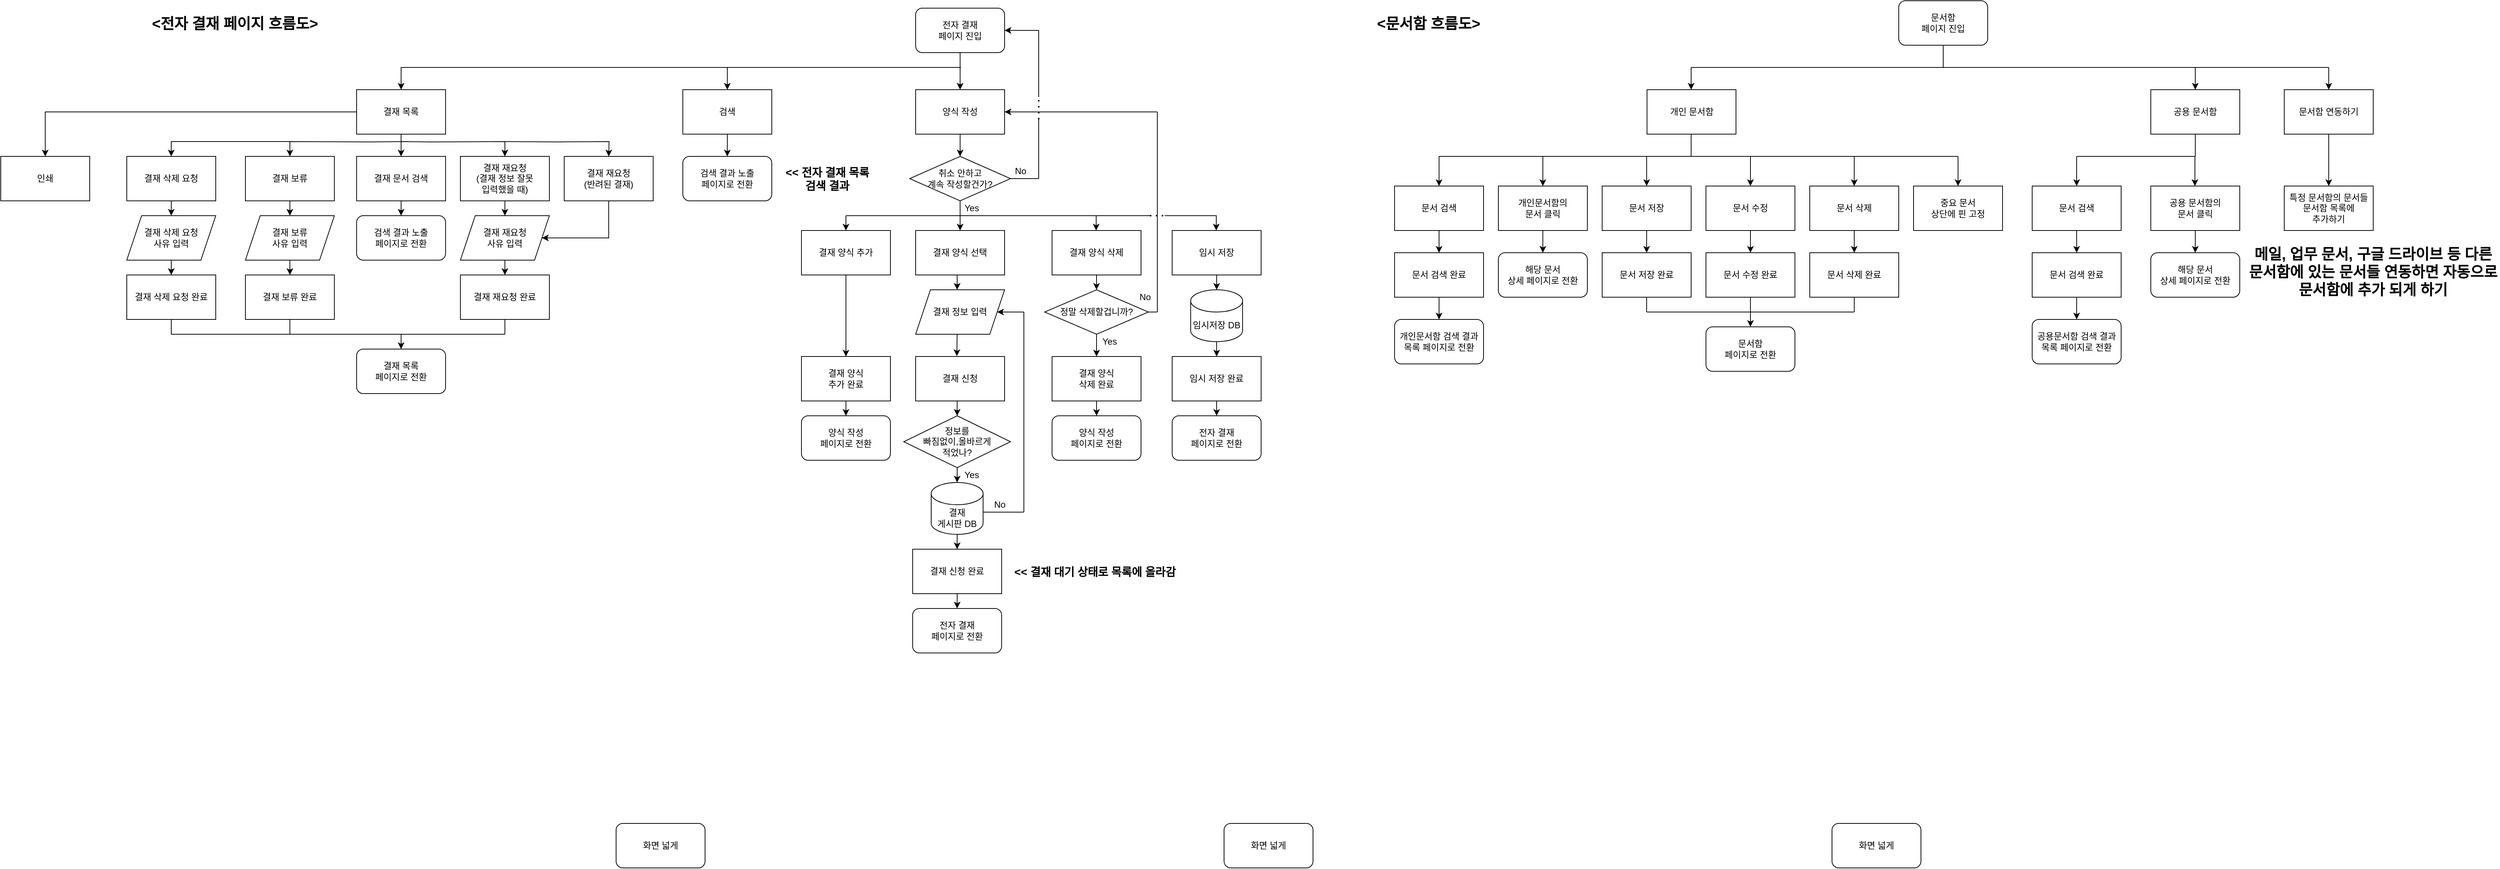 <mxfile version="24.6.5" type="github">
  <diagram id="C5RBs43oDa-KdzZeNtuy" name="Page-1">
    <mxGraphModel dx="3271" dy="727" grid="1" gridSize="10" guides="1" tooltips="1" connect="1" arrows="1" fold="1" page="1" pageScale="1" pageWidth="827" pageHeight="1169" math="0" shadow="0">
      <root>
        <mxCell id="WIyWlLk6GJQsqaUBKTNV-0" />
        <mxCell id="WIyWlLk6GJQsqaUBKTNV-1" parent="WIyWlLk6GJQsqaUBKTNV-0" />
        <mxCell id="pU9Nuj2Ota8fJku8dNai-0" value="전자 결재 &lt;br&gt;페이지 진입" style="rounded=1;whiteSpace=wrap;html=1;" parent="WIyWlLk6GJQsqaUBKTNV-1" vertex="1">
          <mxGeometry x="354" y="40" width="120" height="60" as="geometry" />
        </mxCell>
        <mxCell id="pU9Nuj2Ota8fJku8dNai-2" value="" style="endArrow=classic;html=1;rounded=0;exitX=0.5;exitY=1;exitDx=0;exitDy=0;entryX=0.5;entryY=0;entryDx=0;entryDy=0;" parent="WIyWlLk6GJQsqaUBKTNV-1" source="pU9Nuj2Ota8fJku8dNai-0" target="pU9Nuj2Ota8fJku8dNai-7" edge="1">
          <mxGeometry width="50" height="50" relative="1" as="geometry">
            <mxPoint x="434" y="210" as="sourcePoint" />
            <mxPoint x="414" y="130" as="targetPoint" />
          </mxGeometry>
        </mxCell>
        <mxCell id="pU9Nuj2Ota8fJku8dNai-3" value="화면 넓게" style="rounded=1;whiteSpace=wrap;html=1;" parent="WIyWlLk6GJQsqaUBKTNV-1" vertex="1">
          <mxGeometry x="-50" y="1140" width="120" height="60" as="geometry" />
        </mxCell>
        <mxCell id="pU9Nuj2Ota8fJku8dNai-4" value="화면 넓게" style="rounded=1;whiteSpace=wrap;html=1;" parent="WIyWlLk6GJQsqaUBKTNV-1" vertex="1">
          <mxGeometry x="770" y="1140" width="120" height="60" as="geometry" />
        </mxCell>
        <mxCell id="pU9Nuj2Ota8fJku8dNai-7" value="양식 작성" style="rounded=0;whiteSpace=wrap;html=1;" parent="WIyWlLk6GJQsqaUBKTNV-1" vertex="1">
          <mxGeometry x="354" y="150" width="120" height="60" as="geometry" />
        </mxCell>
        <mxCell id="pU9Nuj2Ota8fJku8dNai-10" value="취소 안하고&lt;br&gt;계속 작성할건가?" style="rhombus;whiteSpace=wrap;html=1;" parent="WIyWlLk6GJQsqaUBKTNV-1" vertex="1">
          <mxGeometry x="346" y="240" width="136" height="60" as="geometry" />
        </mxCell>
        <mxCell id="pU9Nuj2Ota8fJku8dNai-11" value="" style="endArrow=classic;html=1;rounded=0;exitX=0.5;exitY=1;exitDx=0;exitDy=0;entryX=0.5;entryY=0;entryDx=0;entryDy=0;" parent="WIyWlLk6GJQsqaUBKTNV-1" source="pU9Nuj2Ota8fJku8dNai-7" target="pU9Nuj2Ota8fJku8dNai-10" edge="1">
          <mxGeometry width="50" height="50" relative="1" as="geometry">
            <mxPoint x="50" y="240" as="sourcePoint" />
            <mxPoint x="100" y="190" as="targetPoint" />
          </mxGeometry>
        </mxCell>
        <mxCell id="pU9Nuj2Ota8fJku8dNai-12" value="" style="endArrow=none;html=1;rounded=0;exitX=1;exitY=0.5;exitDx=0;exitDy=0;" parent="WIyWlLk6GJQsqaUBKTNV-1" source="pU9Nuj2Ota8fJku8dNai-10" edge="1">
          <mxGeometry width="50" height="50" relative="1" as="geometry">
            <mxPoint x="50" y="240" as="sourcePoint" />
            <mxPoint x="520" y="270" as="targetPoint" />
          </mxGeometry>
        </mxCell>
        <mxCell id="pU9Nuj2Ota8fJku8dNai-14" value="" style="endArrow=classic;html=1;rounded=0;entryX=1;entryY=0.5;entryDx=0;entryDy=0;" parent="WIyWlLk6GJQsqaUBKTNV-1" target="pU9Nuj2Ota8fJku8dNai-0" edge="1">
          <mxGeometry width="50" height="50" relative="1" as="geometry">
            <mxPoint x="520" y="70" as="sourcePoint" />
            <mxPoint x="100" y="170" as="targetPoint" />
          </mxGeometry>
        </mxCell>
        <mxCell id="pU9Nuj2Ota8fJku8dNai-15" value="No" style="text;strokeColor=none;fillColor=none;align=left;verticalAlign=middle;spacingLeft=4;spacingRight=4;overflow=hidden;points=[[0,0.5],[1,0.5]];portConstraint=eastwest;rotatable=0;whiteSpace=wrap;html=1;" parent="WIyWlLk6GJQsqaUBKTNV-1" vertex="1">
          <mxGeometry x="482" y="250" width="40" height="20" as="geometry" />
        </mxCell>
        <mxCell id="pU9Nuj2Ota8fJku8dNai-17" value="" style="endArrow=none;dashed=1;html=1;dashPattern=1 3;strokeWidth=2;rounded=0;" parent="WIyWlLk6GJQsqaUBKTNV-1" edge="1">
          <mxGeometry width="50" height="50" relative="1" as="geometry">
            <mxPoint x="520" y="190" as="sourcePoint" />
            <mxPoint x="520" y="160" as="targetPoint" />
          </mxGeometry>
        </mxCell>
        <mxCell id="pU9Nuj2Ota8fJku8dNai-18" value="" style="endArrow=none;html=1;rounded=0;" parent="WIyWlLk6GJQsqaUBKTNV-1" edge="1">
          <mxGeometry width="50" height="50" relative="1" as="geometry">
            <mxPoint x="520" y="270" as="sourcePoint" />
            <mxPoint x="520" y="190" as="targetPoint" />
          </mxGeometry>
        </mxCell>
        <mxCell id="pU9Nuj2Ota8fJku8dNai-19" value="" style="endArrow=none;html=1;rounded=0;" parent="WIyWlLk6GJQsqaUBKTNV-1" edge="1">
          <mxGeometry width="50" height="50" relative="1" as="geometry">
            <mxPoint x="520" y="70" as="sourcePoint" />
            <mxPoint x="520" y="160" as="targetPoint" />
          </mxGeometry>
        </mxCell>
        <mxCell id="pU9Nuj2Ota8fJku8dNai-20" value="결재 양식 추가" style="rounded=0;whiteSpace=wrap;html=1;" parent="WIyWlLk6GJQsqaUBKTNV-1" vertex="1">
          <mxGeometry x="200" y="340" width="120" height="60" as="geometry" />
        </mxCell>
        <mxCell id="pU9Nuj2Ota8fJku8dNai-21" value="결재 양식 선택" style="rounded=0;whiteSpace=wrap;html=1;" parent="WIyWlLk6GJQsqaUBKTNV-1" vertex="1">
          <mxGeometry x="354" y="340" width="120" height="60" as="geometry" />
        </mxCell>
        <mxCell id="pU9Nuj2Ota8fJku8dNai-22" value="결재 양식 삭제" style="rounded=0;whiteSpace=wrap;html=1;" parent="WIyWlLk6GJQsqaUBKTNV-1" vertex="1">
          <mxGeometry x="538" y="340" width="120" height="60" as="geometry" />
        </mxCell>
        <mxCell id="pU9Nuj2Ota8fJku8dNai-23" value="" style="endArrow=classic;html=1;rounded=0;exitX=0.5;exitY=1;exitDx=0;exitDy=0;entryX=0.5;entryY=0;entryDx=0;entryDy=0;" parent="WIyWlLk6GJQsqaUBKTNV-1" source="pU9Nuj2Ota8fJku8dNai-10" target="pU9Nuj2Ota8fJku8dNai-21" edge="1">
          <mxGeometry width="50" height="50" relative="1" as="geometry">
            <mxPoint x="50" y="240" as="sourcePoint" />
            <mxPoint x="100" y="190" as="targetPoint" />
          </mxGeometry>
        </mxCell>
        <mxCell id="pU9Nuj2Ota8fJku8dNai-26" value="" style="endArrow=classic;html=1;rounded=0;entryX=0.5;entryY=0;entryDx=0;entryDy=0;" parent="WIyWlLk6GJQsqaUBKTNV-1" edge="1">
          <mxGeometry width="50" height="50" relative="1" as="geometry">
            <mxPoint x="597.52" y="320" as="sourcePoint" />
            <mxPoint x="597.52" y="340" as="targetPoint" />
          </mxGeometry>
        </mxCell>
        <mxCell id="pU9Nuj2Ota8fJku8dNai-27" value="Yes" style="text;strokeColor=none;fillColor=none;align=left;verticalAlign=middle;spacingLeft=4;spacingRight=4;overflow=hidden;points=[[0,0.5],[1,0.5]];portConstraint=eastwest;rotatable=0;whiteSpace=wrap;html=1;" parent="WIyWlLk6GJQsqaUBKTNV-1" vertex="1">
          <mxGeometry x="414" y="300" width="40" height="20" as="geometry" />
        </mxCell>
        <mxCell id="pU9Nuj2Ota8fJku8dNai-28" value="결재 신청" style="rounded=0;whiteSpace=wrap;html=1;" parent="WIyWlLk6GJQsqaUBKTNV-1" vertex="1">
          <mxGeometry x="354" y="510" width="120" height="60" as="geometry" />
        </mxCell>
        <mxCell id="pU9Nuj2Ota8fJku8dNai-30" value="결재 신청 완료" style="rounded=0;whiteSpace=wrap;html=1;" parent="WIyWlLk6GJQsqaUBKTNV-1" vertex="1">
          <mxGeometry x="350" y="770" width="120" height="60" as="geometry" />
        </mxCell>
        <mxCell id="pU9Nuj2Ota8fJku8dNai-32" value="전자 결재 &lt;br&gt;페이지로 전환" style="rounded=1;whiteSpace=wrap;html=1;" parent="WIyWlLk6GJQsqaUBKTNV-1" vertex="1">
          <mxGeometry x="350" y="850" width="120" height="60" as="geometry" />
        </mxCell>
        <mxCell id="pU9Nuj2Ota8fJku8dNai-33" value="" style="endArrow=classic;html=1;rounded=0;exitX=0.5;exitY=1;exitDx=0;exitDy=0;entryX=0.5;entryY=0;entryDx=0;entryDy=0;" parent="WIyWlLk6GJQsqaUBKTNV-1" source="pU9Nuj2Ota8fJku8dNai-30" target="pU9Nuj2Ota8fJku8dNai-32" edge="1">
          <mxGeometry width="50" height="50" relative="1" as="geometry">
            <mxPoint x="410" y="850" as="sourcePoint" />
            <mxPoint x="410" y="870" as="targetPoint" />
          </mxGeometry>
        </mxCell>
        <mxCell id="pU9Nuj2Ota8fJku8dNai-34" value="정말 삭제할겁니까?" style="rhombus;whiteSpace=wrap;html=1;" parent="WIyWlLk6GJQsqaUBKTNV-1" vertex="1">
          <mxGeometry x="528" y="420" width="140" height="60" as="geometry" />
        </mxCell>
        <mxCell id="pU9Nuj2Ota8fJku8dNai-35" value="" style="endArrow=classic;html=1;rounded=0;exitX=0.5;exitY=1;exitDx=0;exitDy=0;entryX=0.5;entryY=0;entryDx=0;entryDy=0;" parent="WIyWlLk6GJQsqaUBKTNV-1" source="pU9Nuj2Ota8fJku8dNai-22" target="pU9Nuj2Ota8fJku8dNai-34" edge="1">
          <mxGeometry width="50" height="50" relative="1" as="geometry">
            <mxPoint x="98" y="430" as="sourcePoint" />
            <mxPoint x="148" y="380" as="targetPoint" />
          </mxGeometry>
        </mxCell>
        <mxCell id="pU9Nuj2Ota8fJku8dNai-36" value="결재 양식&lt;br&gt;삭제 완료" style="rounded=0;whiteSpace=wrap;html=1;" parent="WIyWlLk6GJQsqaUBKTNV-1" vertex="1">
          <mxGeometry x="538" y="510" width="120" height="60" as="geometry" />
        </mxCell>
        <mxCell id="pU9Nuj2Ota8fJku8dNai-37" value="" style="endArrow=classic;html=1;rounded=0;exitX=0.5;exitY=1;exitDx=0;exitDy=0;entryX=0.5;entryY=0;entryDx=0;entryDy=0;" parent="WIyWlLk6GJQsqaUBKTNV-1" target="pU9Nuj2Ota8fJku8dNai-36" edge="1">
          <mxGeometry width="50" height="50" relative="1" as="geometry">
            <mxPoint x="598" y="480" as="sourcePoint" />
            <mxPoint x="598" y="500" as="targetPoint" />
          </mxGeometry>
        </mxCell>
        <mxCell id="pU9Nuj2Ota8fJku8dNai-40" value="&lt;div&gt;결재 정보 입력&lt;/div&gt;" style="shape=parallelogram;perimeter=parallelogramPerimeter;whiteSpace=wrap;html=1;fixedSize=1;" parent="WIyWlLk6GJQsqaUBKTNV-1" vertex="1">
          <mxGeometry x="354" y="420" width="120" height="60" as="geometry" />
        </mxCell>
        <mxCell id="pU9Nuj2Ota8fJku8dNai-41" value="결재&lt;br&gt;게시판 DB" style="shape=cylinder3;whiteSpace=wrap;html=1;boundedLbl=1;backgroundOutline=1;size=15;" parent="WIyWlLk6GJQsqaUBKTNV-1" vertex="1">
          <mxGeometry x="375" y="680" width="70" height="70" as="geometry" />
        </mxCell>
        <mxCell id="pU9Nuj2Ota8fJku8dNai-44" value="" style="endArrow=classic;html=1;rounded=0;exitX=0.5;exitY=1;exitDx=0;exitDy=0;entryX=0.463;entryY=-0.009;entryDx=0;entryDy=0;entryPerimeter=0;" parent="WIyWlLk6GJQsqaUBKTNV-1" target="pU9Nuj2Ota8fJku8dNai-28" edge="1">
          <mxGeometry width="50" height="50" relative="1" as="geometry">
            <mxPoint x="410" y="480" as="sourcePoint" />
            <mxPoint x="410" y="500" as="targetPoint" />
          </mxGeometry>
        </mxCell>
        <mxCell id="pU9Nuj2Ota8fJku8dNai-45" value="정보를&lt;br&gt;빠짐없이,올바르게&lt;br&gt;적었나?" style="rhombus;whiteSpace=wrap;html=1;" parent="WIyWlLk6GJQsqaUBKTNV-1" vertex="1">
          <mxGeometry x="338" y="590" width="144" height="70" as="geometry" />
        </mxCell>
        <mxCell id="pU9Nuj2Ota8fJku8dNai-49" value="" style="endArrow=classic;html=1;rounded=0;exitX=0.5;exitY=1;exitDx=0;exitDy=0;entryX=0.5;entryY=0;entryDx=0;entryDy=0;" parent="WIyWlLk6GJQsqaUBKTNV-1" edge="1">
          <mxGeometry width="50" height="50" relative="1" as="geometry">
            <mxPoint x="410" y="570" as="sourcePoint" />
            <mxPoint x="410" y="590" as="targetPoint" />
          </mxGeometry>
        </mxCell>
        <mxCell id="pU9Nuj2Ota8fJku8dNai-50" value="" style="endArrow=classic;html=1;rounded=0;exitX=0.5;exitY=1;exitDx=0;exitDy=0;entryX=0.5;entryY=0;entryDx=0;entryDy=0;" parent="WIyWlLk6GJQsqaUBKTNV-1" edge="1">
          <mxGeometry width="50" height="50" relative="1" as="geometry">
            <mxPoint x="410" y="400" as="sourcePoint" />
            <mxPoint x="410" y="420" as="targetPoint" />
          </mxGeometry>
        </mxCell>
        <mxCell id="pU9Nuj2Ota8fJku8dNai-51" value="" style="endArrow=classic;html=1;rounded=0;exitX=0.5;exitY=1;exitDx=0;exitDy=0;entryX=0.5;entryY=0;entryDx=0;entryDy=0;entryPerimeter=0;" parent="WIyWlLk6GJQsqaUBKTNV-1" source="pU9Nuj2Ota8fJku8dNai-45" target="pU9Nuj2Ota8fJku8dNai-41" edge="1">
          <mxGeometry width="50" height="50" relative="1" as="geometry">
            <mxPoint x="50" y="640" as="sourcePoint" />
            <mxPoint x="100" y="590" as="targetPoint" />
          </mxGeometry>
        </mxCell>
        <mxCell id="pU9Nuj2Ota8fJku8dNai-52" value="Yes" style="text;strokeColor=none;fillColor=none;align=left;verticalAlign=middle;spacingLeft=4;spacingRight=4;overflow=hidden;points=[[0,0.5],[1,0.5]];portConstraint=eastwest;rotatable=0;whiteSpace=wrap;html=1;" parent="WIyWlLk6GJQsqaUBKTNV-1" vertex="1">
          <mxGeometry x="414" y="660" width="40" height="20" as="geometry" />
        </mxCell>
        <mxCell id="pU9Nuj2Ota8fJku8dNai-53" value="" style="endArrow=classic;html=1;rounded=0;exitX=0.5;exitY=1;exitDx=0;exitDy=0;exitPerimeter=0;entryX=0.5;entryY=0;entryDx=0;entryDy=0;" parent="WIyWlLk6GJQsqaUBKTNV-1" target="pU9Nuj2Ota8fJku8dNai-30" edge="1">
          <mxGeometry width="50" height="50" relative="1" as="geometry">
            <mxPoint x="410" y="750" as="sourcePoint" />
            <mxPoint x="100" y="600" as="targetPoint" />
          </mxGeometry>
        </mxCell>
        <mxCell id="pU9Nuj2Ota8fJku8dNai-58" value="" style="endArrow=none;html=1;rounded=0;" parent="WIyWlLk6GJQsqaUBKTNV-1" edge="1">
          <mxGeometry width="50" height="50" relative="1" as="geometry">
            <mxPoint x="500" y="720" as="sourcePoint" />
            <mxPoint x="500" y="450" as="targetPoint" />
          </mxGeometry>
        </mxCell>
        <mxCell id="pU9Nuj2Ota8fJku8dNai-59" value="" style="endArrow=classic;html=1;rounded=0;entryX=1;entryY=0.5;entryDx=0;entryDy=0;" parent="WIyWlLk6GJQsqaUBKTNV-1" target="pU9Nuj2Ota8fJku8dNai-40" edge="1">
          <mxGeometry width="50" height="50" relative="1" as="geometry">
            <mxPoint x="500" y="450" as="sourcePoint" />
            <mxPoint x="290" y="560" as="targetPoint" />
          </mxGeometry>
        </mxCell>
        <mxCell id="pU9Nuj2Ota8fJku8dNai-63" value="결재 양식&lt;br&gt;추가 완료" style="rounded=0;whiteSpace=wrap;html=1;" parent="WIyWlLk6GJQsqaUBKTNV-1" vertex="1">
          <mxGeometry x="200" y="510" width="120" height="60" as="geometry" />
        </mxCell>
        <mxCell id="pU9Nuj2Ota8fJku8dNai-64" value="Yes" style="text;strokeColor=none;fillColor=none;align=left;verticalAlign=middle;spacingLeft=4;spacingRight=4;overflow=hidden;points=[[0,0.5],[1,0.5]];portConstraint=eastwest;rotatable=0;whiteSpace=wrap;html=1;" parent="WIyWlLk6GJQsqaUBKTNV-1" vertex="1">
          <mxGeometry x="600" y="480" width="40" height="20" as="geometry" />
        </mxCell>
        <mxCell id="pU9Nuj2Ota8fJku8dNai-66" value="" style="endArrow=classic;html=1;rounded=0;entryX=0.5;entryY=0;entryDx=0;entryDy=0;" parent="WIyWlLk6GJQsqaUBKTNV-1" edge="1">
          <mxGeometry width="50" height="50" relative="1" as="geometry">
            <mxPoint x="260" y="320" as="sourcePoint" />
            <mxPoint x="260" y="340" as="targetPoint" />
          </mxGeometry>
        </mxCell>
        <mxCell id="pU9Nuj2Ota8fJku8dNai-67" value="" style="endArrow=classic;html=1;rounded=0;exitX=0.5;exitY=1;exitDx=0;exitDy=0;entryX=0.5;entryY=0;entryDx=0;entryDy=0;" parent="WIyWlLk6GJQsqaUBKTNV-1" source="pU9Nuj2Ota8fJku8dNai-20" target="pU9Nuj2Ota8fJku8dNai-63" edge="1">
          <mxGeometry width="50" height="50" relative="1" as="geometry">
            <mxPoint x="290" y="650" as="sourcePoint" />
            <mxPoint x="340" y="600" as="targetPoint" />
          </mxGeometry>
        </mxCell>
        <mxCell id="pU9Nuj2Ota8fJku8dNai-69" value="양식 작성&lt;br&gt;페이지로 전환" style="rounded=1;whiteSpace=wrap;html=1;" parent="WIyWlLk6GJQsqaUBKTNV-1" vertex="1">
          <mxGeometry x="538" y="590" width="120" height="60" as="geometry" />
        </mxCell>
        <mxCell id="pU9Nuj2Ota8fJku8dNai-70" value="" style="endArrow=classic;html=1;rounded=0;exitX=0.5;exitY=1;exitDx=0;exitDy=0;entryX=0.5;entryY=0;entryDx=0;entryDy=0;" parent="WIyWlLk6GJQsqaUBKTNV-1" target="pU9Nuj2Ota8fJku8dNai-69" edge="1">
          <mxGeometry width="50" height="50" relative="1" as="geometry">
            <mxPoint x="598" y="570" as="sourcePoint" />
            <mxPoint x="598" y="610" as="targetPoint" />
          </mxGeometry>
        </mxCell>
        <mxCell id="pU9Nuj2Ota8fJku8dNai-72" value="양식 작성&lt;br&gt;페이지로 전환" style="rounded=1;whiteSpace=wrap;html=1;" parent="WIyWlLk6GJQsqaUBKTNV-1" vertex="1">
          <mxGeometry x="200" y="590" width="120" height="60" as="geometry" />
        </mxCell>
        <mxCell id="pU9Nuj2Ota8fJku8dNai-73" value="" style="endArrow=classic;html=1;rounded=0;exitX=0.5;exitY=1;exitDx=0;exitDy=0;entryX=0.5;entryY=0;entryDx=0;entryDy=0;" parent="WIyWlLk6GJQsqaUBKTNV-1" target="pU9Nuj2Ota8fJku8dNai-72" edge="1">
          <mxGeometry width="50" height="50" relative="1" as="geometry">
            <mxPoint x="260" y="570" as="sourcePoint" />
            <mxPoint x="260" y="610" as="targetPoint" />
          </mxGeometry>
        </mxCell>
        <mxCell id="pU9Nuj2Ota8fJku8dNai-74" value="&lt;b&gt;&lt;font style=&quot;font-size: 15px;&quot;&gt;&amp;lt;&amp;lt; 결재 대기 상태로 목록에 올라감&lt;/font&gt;&lt;/b&gt;" style="text;html=1;align=center;verticalAlign=middle;whiteSpace=wrap;rounded=0;" parent="WIyWlLk6GJQsqaUBKTNV-1" vertex="1">
          <mxGeometry x="470" y="780" width="252" height="40" as="geometry" />
        </mxCell>
        <mxCell id="pU9Nuj2Ota8fJku8dNai-75" value="임시 저장" style="rounded=0;whiteSpace=wrap;html=1;" parent="WIyWlLk6GJQsqaUBKTNV-1" vertex="1">
          <mxGeometry x="700" y="340" width="120" height="60" as="geometry" />
        </mxCell>
        <mxCell id="pU9Nuj2Ota8fJku8dNai-76" value="" style="endArrow=classic;html=1;rounded=0;entryX=0.5;entryY=0;entryDx=0;entryDy=0;" parent="WIyWlLk6GJQsqaUBKTNV-1" edge="1">
          <mxGeometry width="50" height="50" relative="1" as="geometry">
            <mxPoint x="759.5" y="320" as="sourcePoint" />
            <mxPoint x="759.5" y="340" as="targetPoint" />
          </mxGeometry>
        </mxCell>
        <mxCell id="pU9Nuj2Ota8fJku8dNai-78" value="" style="endArrow=none;html=1;rounded=0;entryX=0.998;entryY=0.572;entryDx=0;entryDy=0;entryPerimeter=0;" parent="WIyWlLk6GJQsqaUBKTNV-1" target="pU9Nuj2Ota8fJku8dNai-41" edge="1">
          <mxGeometry width="50" height="50" relative="1" as="geometry">
            <mxPoint x="500" y="720" as="sourcePoint" />
            <mxPoint x="450" y="720" as="targetPoint" />
          </mxGeometry>
        </mxCell>
        <mxCell id="pU9Nuj2Ota8fJku8dNai-79" value="No" style="text;strokeColor=none;fillColor=none;align=left;verticalAlign=middle;spacingLeft=4;spacingRight=4;overflow=hidden;points=[[0,0.5],[1,0.5]];portConstraint=eastwest;rotatable=0;whiteSpace=wrap;html=1;" parent="WIyWlLk6GJQsqaUBKTNV-1" vertex="1">
          <mxGeometry x="454" y="700" width="40" height="20" as="geometry" />
        </mxCell>
        <mxCell id="pU9Nuj2Ota8fJku8dNai-80" value="임시저장 DB" style="shape=cylinder3;whiteSpace=wrap;html=1;boundedLbl=1;backgroundOutline=1;size=15;" parent="WIyWlLk6GJQsqaUBKTNV-1" vertex="1">
          <mxGeometry x="725" y="420" width="70" height="70" as="geometry" />
        </mxCell>
        <mxCell id="pU9Nuj2Ota8fJku8dNai-81" value="" style="endArrow=classic;html=1;rounded=0;exitX=0.5;exitY=1;exitDx=0;exitDy=0;entryX=0.5;entryY=0;entryDx=0;entryDy=0;" parent="WIyWlLk6GJQsqaUBKTNV-1" edge="1">
          <mxGeometry width="50" height="50" relative="1" as="geometry">
            <mxPoint x="760" y="400" as="sourcePoint" />
            <mxPoint x="760" y="420" as="targetPoint" />
          </mxGeometry>
        </mxCell>
        <mxCell id="pU9Nuj2Ota8fJku8dNai-83" value="임시 저장 완료" style="rounded=0;whiteSpace=wrap;html=1;" parent="WIyWlLk6GJQsqaUBKTNV-1" vertex="1">
          <mxGeometry x="700" y="510" width="120" height="60" as="geometry" />
        </mxCell>
        <mxCell id="pU9Nuj2Ota8fJku8dNai-84" value="" style="endArrow=classic;html=1;rounded=0;exitX=0.5;exitY=1;exitDx=0;exitDy=0;exitPerimeter=0;entryX=0.5;entryY=0;entryDx=0;entryDy=0;" parent="WIyWlLk6GJQsqaUBKTNV-1" target="pU9Nuj2Ota8fJku8dNai-83" edge="1">
          <mxGeometry width="50" height="50" relative="1" as="geometry">
            <mxPoint x="760" y="490" as="sourcePoint" />
            <mxPoint x="450" y="340" as="targetPoint" />
          </mxGeometry>
        </mxCell>
        <mxCell id="pU9Nuj2Ota8fJku8dNai-85" value="" style="endArrow=none;html=1;rounded=0;entryX=1;entryY=0.5;entryDx=0;entryDy=0;" parent="WIyWlLk6GJQsqaUBKTNV-1" target="pU9Nuj2Ota8fJku8dNai-34" edge="1">
          <mxGeometry width="50" height="50" relative="1" as="geometry">
            <mxPoint x="680" y="450" as="sourcePoint" />
            <mxPoint x="250" y="320" as="targetPoint" />
          </mxGeometry>
        </mxCell>
        <mxCell id="pU9Nuj2Ota8fJku8dNai-86" value="" style="endArrow=none;html=1;rounded=0;" parent="WIyWlLk6GJQsqaUBKTNV-1" edge="1">
          <mxGeometry width="50" height="50" relative="1" as="geometry">
            <mxPoint x="680" y="180" as="sourcePoint" />
            <mxPoint x="680" y="450" as="targetPoint" />
          </mxGeometry>
        </mxCell>
        <mxCell id="pU9Nuj2Ota8fJku8dNai-87" value="" style="endArrow=none;dashed=1;html=1;dashPattern=1 3;strokeWidth=2;rounded=0;" parent="WIyWlLk6GJQsqaUBKTNV-1" edge="1">
          <mxGeometry width="50" height="50" relative="1" as="geometry">
            <mxPoint x="670" y="320" as="sourcePoint" />
            <mxPoint x="690" y="320" as="targetPoint" />
          </mxGeometry>
        </mxCell>
        <mxCell id="pU9Nuj2Ota8fJku8dNai-88" value="" style="endArrow=none;html=1;rounded=0;" parent="WIyWlLk6GJQsqaUBKTNV-1" edge="1">
          <mxGeometry width="50" height="50" relative="1" as="geometry">
            <mxPoint x="670" y="320" as="sourcePoint" />
            <mxPoint x="260" y="320" as="targetPoint" />
          </mxGeometry>
        </mxCell>
        <mxCell id="pU9Nuj2Ota8fJku8dNai-89" value="" style="endArrow=none;html=1;rounded=0;" parent="WIyWlLk6GJQsqaUBKTNV-1" edge="1">
          <mxGeometry width="50" height="50" relative="1" as="geometry">
            <mxPoint x="690" y="320" as="sourcePoint" />
            <mxPoint x="760" y="320" as="targetPoint" />
          </mxGeometry>
        </mxCell>
        <mxCell id="pU9Nuj2Ota8fJku8dNai-91" value="" style="endArrow=classic;html=1;rounded=0;entryX=1;entryY=0.5;entryDx=0;entryDy=0;" parent="WIyWlLk6GJQsqaUBKTNV-1" target="pU9Nuj2Ota8fJku8dNai-7" edge="1">
          <mxGeometry width="50" height="50" relative="1" as="geometry">
            <mxPoint x="680" y="180" as="sourcePoint" />
            <mxPoint x="250" y="320" as="targetPoint" />
          </mxGeometry>
        </mxCell>
        <mxCell id="pU9Nuj2Ota8fJku8dNai-92" value="No" style="text;strokeColor=none;fillColor=none;align=left;verticalAlign=middle;spacingLeft=4;spacingRight=4;overflow=hidden;points=[[0,0.5],[1,0.5]];portConstraint=eastwest;rotatable=0;whiteSpace=wrap;html=1;" parent="WIyWlLk6GJQsqaUBKTNV-1" vertex="1">
          <mxGeometry x="650" y="420" width="40" height="20" as="geometry" />
        </mxCell>
        <mxCell id="pU9Nuj2Ota8fJku8dNai-94" value="전자 결재 &lt;br&gt;페이지로 전환" style="rounded=1;whiteSpace=wrap;html=1;" parent="WIyWlLk6GJQsqaUBKTNV-1" vertex="1">
          <mxGeometry x="700" y="590" width="120" height="60" as="geometry" />
        </mxCell>
        <mxCell id="pU9Nuj2Ota8fJku8dNai-95" value="" style="endArrow=classic;html=1;rounded=0;exitX=0.5;exitY=1;exitDx=0;exitDy=0;entryX=0.5;entryY=0;entryDx=0;entryDy=0;" parent="WIyWlLk6GJQsqaUBKTNV-1" target="pU9Nuj2Ota8fJku8dNai-94" edge="1">
          <mxGeometry width="50" height="50" relative="1" as="geometry">
            <mxPoint x="760" y="570" as="sourcePoint" />
            <mxPoint x="760" y="610" as="targetPoint" />
          </mxGeometry>
        </mxCell>
        <mxCell id="pU9Nuj2Ota8fJku8dNai-107" value="" style="edgeStyle=orthogonalEdgeStyle;rounded=0;orthogonalLoop=1;jettySize=auto;html=1;" parent="WIyWlLk6GJQsqaUBKTNV-1" source="pU9Nuj2Ota8fJku8dNai-96" edge="1">
          <mxGeometry relative="1" as="geometry">
            <mxPoint x="100" y="240" as="targetPoint" />
          </mxGeometry>
        </mxCell>
        <mxCell id="pU9Nuj2Ota8fJku8dNai-96" value="검색" style="rounded=0;whiteSpace=wrap;html=1;" parent="WIyWlLk6GJQsqaUBKTNV-1" vertex="1">
          <mxGeometry x="40" y="150" width="120" height="60" as="geometry" />
        </mxCell>
        <mxCell id="pU9Nuj2Ota8fJku8dNai-105" value="" style="endArrow=classic;html=1;rounded=0;entryX=0.5;entryY=0;entryDx=0;entryDy=0;" parent="WIyWlLk6GJQsqaUBKTNV-1" target="pU9Nuj2Ota8fJku8dNai-96" edge="1">
          <mxGeometry width="50" height="50" relative="1" as="geometry">
            <mxPoint x="415" y="120" as="sourcePoint" />
            <mxPoint x="105" y="150" as="targetPoint" />
            <Array as="points">
              <mxPoint x="100" y="120" />
            </Array>
          </mxGeometry>
        </mxCell>
        <mxCell id="pU9Nuj2Ota8fJku8dNai-108" value="&lt;span style=&quot;font-size: 15px;&quot;&gt;&lt;b&gt;&amp;lt;&amp;lt; 전자 결재 목록&lt;br&gt;검색 결과&lt;/b&gt;&lt;/span&gt;" style="text;html=1;align=center;verticalAlign=middle;whiteSpace=wrap;rounded=0;" parent="WIyWlLk6GJQsqaUBKTNV-1" vertex="1">
          <mxGeometry x="160" y="250" width="150" height="40" as="geometry" />
        </mxCell>
        <mxCell id="pU9Nuj2Ota8fJku8dNai-109" value="검색 결과 노출&lt;br&gt;페이지로 전환" style="rounded=1;whiteSpace=wrap;html=1;" parent="WIyWlLk6GJQsqaUBKTNV-1" vertex="1">
          <mxGeometry x="40" y="240" width="120" height="60" as="geometry" />
        </mxCell>
        <mxCell id="pU9Nuj2Ota8fJku8dNai-118" value="" style="edgeStyle=orthogonalEdgeStyle;rounded=0;orthogonalLoop=1;jettySize=auto;html=1;entryX=0.5;entryY=0;entryDx=0;entryDy=0;" parent="WIyWlLk6GJQsqaUBKTNV-1" target="pU9Nuj2Ota8fJku8dNai-113" edge="1">
          <mxGeometry relative="1" as="geometry">
            <mxPoint x="-330" y="220" as="sourcePoint" />
            <mxPoint x="-660.0" y="240" as="targetPoint" />
          </mxGeometry>
        </mxCell>
        <mxCell id="pU9Nuj2Ota8fJku8dNai-119" style="edgeStyle=orthogonalEdgeStyle;rounded=0;orthogonalLoop=1;jettySize=auto;html=1;entryX=0.5;entryY=0;entryDx=0;entryDy=0;" parent="WIyWlLk6GJQsqaUBKTNV-1" target="pU9Nuj2Ota8fJku8dNai-115" edge="1">
          <mxGeometry relative="1" as="geometry">
            <mxPoint x="-340" y="220" as="sourcePoint" />
            <mxPoint x="-150" y="420" as="targetPoint" />
          </mxGeometry>
        </mxCell>
        <mxCell id="pU9Nuj2Ota8fJku8dNai-110" value="결재 목록" style="rounded=0;whiteSpace=wrap;html=1;" parent="WIyWlLk6GJQsqaUBKTNV-1" vertex="1">
          <mxGeometry x="-400" y="150" width="120" height="60" as="geometry" />
        </mxCell>
        <mxCell id="pU9Nuj2Ota8fJku8dNai-112" value="" style="endArrow=classic;html=1;rounded=0;entryX=0.5;entryY=0;entryDx=0;entryDy=0;" parent="WIyWlLk6GJQsqaUBKTNV-1" target="pU9Nuj2Ota8fJku8dNai-110" edge="1">
          <mxGeometry width="50" height="50" relative="1" as="geometry">
            <mxPoint x="100" y="120" as="sourcePoint" />
            <mxPoint x="90" y="310" as="targetPoint" />
            <Array as="points">
              <mxPoint x="-340" y="120" />
            </Array>
          </mxGeometry>
        </mxCell>
        <mxCell id="pU9Nuj2Ota8fJku8dNai-121" value="" style="edgeStyle=orthogonalEdgeStyle;rounded=0;orthogonalLoop=1;jettySize=auto;html=1;" parent="WIyWlLk6GJQsqaUBKTNV-1" source="pU9Nuj2Ota8fJku8dNai-113" edge="1">
          <mxGeometry relative="1" as="geometry">
            <mxPoint x="-490.0" y="320" as="targetPoint" />
          </mxGeometry>
        </mxCell>
        <mxCell id="pU9Nuj2Ota8fJku8dNai-113" value="결재 보류" style="rounded=0;whiteSpace=wrap;html=1;" parent="WIyWlLk6GJQsqaUBKTNV-1" vertex="1">
          <mxGeometry x="-550" y="240" width="120" height="60" as="geometry" />
        </mxCell>
        <mxCell id="pU9Nuj2Ota8fJku8dNai-115" value="결재 재요청&lt;br&gt;(결재 정보 잘못&lt;br&gt;입력했을 때)" style="rounded=0;whiteSpace=wrap;html=1;" parent="WIyWlLk6GJQsqaUBKTNV-1" vertex="1">
          <mxGeometry x="-260" y="240" width="120" height="60" as="geometry" />
        </mxCell>
        <mxCell id="pU9Nuj2Ota8fJku8dNai-125" value="" style="edgeStyle=orthogonalEdgeStyle;rounded=0;orthogonalLoop=1;jettySize=auto;html=1;" parent="WIyWlLk6GJQsqaUBKTNV-1" source="pU9Nuj2Ota8fJku8dNai-122" target="pU9Nuj2Ota8fJku8dNai-124" edge="1">
          <mxGeometry relative="1" as="geometry" />
        </mxCell>
        <mxCell id="pU9Nuj2Ota8fJku8dNai-122" value="&lt;div&gt;결재 보류&lt;br&gt;사유 입력&lt;/div&gt;" style="shape=parallelogram;perimeter=parallelogramPerimeter;whiteSpace=wrap;html=1;fixedSize=1;" parent="WIyWlLk6GJQsqaUBKTNV-1" vertex="1">
          <mxGeometry x="-550" y="320" width="120" height="60" as="geometry" />
        </mxCell>
        <mxCell id="pU9Nuj2Ota8fJku8dNai-127" style="edgeStyle=orthogonalEdgeStyle;rounded=0;orthogonalLoop=1;jettySize=auto;html=1;exitX=0.5;exitY=1;exitDx=0;exitDy=0;entryX=0.5;entryY=0;entryDx=0;entryDy=0;" parent="WIyWlLk6GJQsqaUBKTNV-1" source="pU9Nuj2Ota8fJku8dNai-124" target="pU9Nuj2Ota8fJku8dNai-126" edge="1">
          <mxGeometry relative="1" as="geometry" />
        </mxCell>
        <mxCell id="pU9Nuj2Ota8fJku8dNai-124" value="결재 보류 완료" style="whiteSpace=wrap;html=1;" parent="WIyWlLk6GJQsqaUBKTNV-1" vertex="1">
          <mxGeometry x="-550" y="400" width="120" height="60" as="geometry" />
        </mxCell>
        <mxCell id="pU9Nuj2Ota8fJku8dNai-126" value="결재 목록&lt;br&gt;페이지로 전환" style="rounded=1;whiteSpace=wrap;html=1;" parent="WIyWlLk6GJQsqaUBKTNV-1" vertex="1">
          <mxGeometry x="-400" y="500" width="120" height="60" as="geometry" />
        </mxCell>
        <mxCell id="pU9Nuj2Ota8fJku8dNai-132" style="edgeStyle=orthogonalEdgeStyle;rounded=0;orthogonalLoop=1;jettySize=auto;html=1;exitX=0.5;exitY=1;exitDx=0;exitDy=0;" parent="WIyWlLk6GJQsqaUBKTNV-1" edge="1">
          <mxGeometry relative="1" as="geometry">
            <mxPoint x="-340" y="300" as="sourcePoint" />
            <mxPoint x="-340" y="300" as="targetPoint" />
          </mxGeometry>
        </mxCell>
        <mxCell id="pU9Nuj2Ota8fJku8dNai-135" value="결재 재요청&lt;div&gt;(반려된 결재)&lt;br&gt;&lt;/div&gt;" style="rounded=0;whiteSpace=wrap;html=1;" parent="WIyWlLk6GJQsqaUBKTNV-1" vertex="1">
          <mxGeometry x="-120" y="240" width="120" height="60" as="geometry" />
        </mxCell>
        <mxCell id="pU9Nuj2Ota8fJku8dNai-136" value="결재 삭제 요청" style="rounded=0;whiteSpace=wrap;html=1;" parent="WIyWlLk6GJQsqaUBKTNV-1" vertex="1">
          <mxGeometry x="-710" y="240" width="120" height="60" as="geometry" />
        </mxCell>
        <mxCell id="pU9Nuj2Ota8fJku8dNai-137" value="" style="endArrow=classic;html=1;rounded=0;entryX=0.5;entryY=0;entryDx=0;entryDy=0;" parent="WIyWlLk6GJQsqaUBKTNV-1" target="pU9Nuj2Ota8fJku8dNai-136" edge="1">
          <mxGeometry width="50" height="50" relative="1" as="geometry">
            <mxPoint x="-490" y="220" as="sourcePoint" />
            <mxPoint x="-710" y="360" as="targetPoint" />
            <Array as="points">
              <mxPoint x="-650" y="220" />
            </Array>
          </mxGeometry>
        </mxCell>
        <mxCell id="pU9Nuj2Ota8fJku8dNai-139" value="" style="edgeStyle=orthogonalEdgeStyle;rounded=0;orthogonalLoop=1;jettySize=auto;html=1;" parent="WIyWlLk6GJQsqaUBKTNV-1" edge="1">
          <mxGeometry relative="1" as="geometry">
            <mxPoint x="-650" y="300" as="sourcePoint" />
            <mxPoint x="-650.0" y="320" as="targetPoint" />
          </mxGeometry>
        </mxCell>
        <mxCell id="pU9Nuj2Ota8fJku8dNai-140" value="" style="edgeStyle=orthogonalEdgeStyle;rounded=0;orthogonalLoop=1;jettySize=auto;html=1;" parent="WIyWlLk6GJQsqaUBKTNV-1" source="pU9Nuj2Ota8fJku8dNai-141" target="pU9Nuj2Ota8fJku8dNai-142" edge="1">
          <mxGeometry relative="1" as="geometry" />
        </mxCell>
        <mxCell id="pU9Nuj2Ota8fJku8dNai-141" value="&lt;div&gt;결재 삭제 요청&lt;br&gt;사유 입력&lt;/div&gt;" style="shape=parallelogram;perimeter=parallelogramPerimeter;whiteSpace=wrap;html=1;fixedSize=1;" parent="WIyWlLk6GJQsqaUBKTNV-1" vertex="1">
          <mxGeometry x="-710" y="320" width="120" height="60" as="geometry" />
        </mxCell>
        <mxCell id="pU9Nuj2Ota8fJku8dNai-142" value="결재 삭제 요청 완료" style="whiteSpace=wrap;html=1;" parent="WIyWlLk6GJQsqaUBKTNV-1" vertex="1">
          <mxGeometry x="-710" y="400" width="120" height="60" as="geometry" />
        </mxCell>
        <mxCell id="pU9Nuj2Ota8fJku8dNai-145" value="" style="endArrow=none;html=1;rounded=0;exitX=0.5;exitY=1;exitDx=0;exitDy=0;" parent="WIyWlLk6GJQsqaUBKTNV-1" source="pU9Nuj2Ota8fJku8dNai-142" edge="1">
          <mxGeometry width="50" height="50" relative="1" as="geometry">
            <mxPoint x="-760" y="410" as="sourcePoint" />
            <mxPoint x="-650" y="480" as="targetPoint" />
          </mxGeometry>
        </mxCell>
        <mxCell id="pU9Nuj2Ota8fJku8dNai-146" value="" style="endArrow=none;html=1;rounded=0;" parent="WIyWlLk6GJQsqaUBKTNV-1" edge="1">
          <mxGeometry width="50" height="50" relative="1" as="geometry">
            <mxPoint x="-650" y="480" as="sourcePoint" />
            <mxPoint x="-200" y="480" as="targetPoint" />
          </mxGeometry>
        </mxCell>
        <mxCell id="pU9Nuj2Ota8fJku8dNai-147" style="edgeStyle=orthogonalEdgeStyle;rounded=0;orthogonalLoop=1;jettySize=auto;html=1;entryX=0.5;entryY=0;entryDx=0;entryDy=0;" parent="WIyWlLk6GJQsqaUBKTNV-1" edge="1">
          <mxGeometry relative="1" as="geometry">
            <mxPoint x="-200" y="220" as="sourcePoint" />
            <mxPoint x="-60" y="240" as="targetPoint" />
          </mxGeometry>
        </mxCell>
        <mxCell id="pU9Nuj2Ota8fJku8dNai-148" value="" style="edgeStyle=orthogonalEdgeStyle;rounded=0;orthogonalLoop=1;jettySize=auto;html=1;" parent="WIyWlLk6GJQsqaUBKTNV-1" source="pU9Nuj2Ota8fJku8dNai-149" target="pU9Nuj2Ota8fJku8dNai-150" edge="1">
          <mxGeometry relative="1" as="geometry" />
        </mxCell>
        <mxCell id="pU9Nuj2Ota8fJku8dNai-149" value="&lt;div&gt;결재 재요청&lt;br&gt;사유 입력&lt;/div&gt;" style="shape=parallelogram;perimeter=parallelogramPerimeter;whiteSpace=wrap;html=1;fixedSize=1;" parent="WIyWlLk6GJQsqaUBKTNV-1" vertex="1">
          <mxGeometry x="-260" y="320" width="120" height="60" as="geometry" />
        </mxCell>
        <mxCell id="pU9Nuj2Ota8fJku8dNai-150" value="결재 재요청 완료" style="whiteSpace=wrap;html=1;" parent="WIyWlLk6GJQsqaUBKTNV-1" vertex="1">
          <mxGeometry x="-260" y="400" width="120" height="60" as="geometry" />
        </mxCell>
        <mxCell id="pU9Nuj2Ota8fJku8dNai-151" style="edgeStyle=orthogonalEdgeStyle;rounded=0;orthogonalLoop=1;jettySize=auto;html=1;exitX=0.5;exitY=1;exitDx=0;exitDy=0;" parent="WIyWlLk6GJQsqaUBKTNV-1" edge="1">
          <mxGeometry relative="1" as="geometry">
            <mxPoint x="-200" y="300" as="sourcePoint" />
            <mxPoint x="-200" y="300" as="targetPoint" />
          </mxGeometry>
        </mxCell>
        <mxCell id="pU9Nuj2Ota8fJku8dNai-152" value="" style="endArrow=classic;html=1;rounded=0;exitX=0.5;exitY=1;exitDx=0;exitDy=0;entryX=0.5;entryY=0;entryDx=0;entryDy=0;" parent="WIyWlLk6GJQsqaUBKTNV-1" target="pU9Nuj2Ota8fJku8dNai-149" edge="1">
          <mxGeometry width="50" height="50" relative="1" as="geometry">
            <mxPoint x="-200" y="300" as="sourcePoint" />
            <mxPoint x="170" y="360" as="targetPoint" />
          </mxGeometry>
        </mxCell>
        <mxCell id="pU9Nuj2Ota8fJku8dNai-155" value="" style="endArrow=classic;html=1;rounded=0;entryX=1;entryY=0.5;entryDx=0;entryDy=0;exitX=0.5;exitY=1;exitDx=0;exitDy=0;" parent="WIyWlLk6GJQsqaUBKTNV-1" source="pU9Nuj2Ota8fJku8dNai-135" target="pU9Nuj2Ota8fJku8dNai-149" edge="1">
          <mxGeometry width="50" height="50" relative="1" as="geometry">
            <mxPoint x="20" y="400" as="sourcePoint" />
            <mxPoint x="-340" y="360" as="targetPoint" />
            <Array as="points">
              <mxPoint x="-60" y="350" />
            </Array>
          </mxGeometry>
        </mxCell>
        <mxCell id="pU9Nuj2Ota8fJku8dNai-156" value="" style="endArrow=none;html=1;rounded=0;exitX=0.5;exitY=1;exitDx=0;exitDy=0;" parent="WIyWlLk6GJQsqaUBKTNV-1" source="pU9Nuj2Ota8fJku8dNai-150" edge="1">
          <mxGeometry width="50" height="50" relative="1" as="geometry">
            <mxPoint x="-390" y="410" as="sourcePoint" />
            <mxPoint x="-200" y="480" as="targetPoint" />
          </mxGeometry>
        </mxCell>
        <mxCell id="pU9Nuj2Ota8fJku8dNai-157" value="&lt;b&gt;&lt;font style=&quot;font-size: 20px;&quot;&gt;&amp;lt;전자 결재 페이지 흐름도&amp;gt;&lt;/font&gt;&lt;/b&gt;" style="text;html=1;align=center;verticalAlign=middle;whiteSpace=wrap;rounded=0;strokeWidth=2;" parent="WIyWlLk6GJQsqaUBKTNV-1" vertex="1">
          <mxGeometry x="-690" y="40" width="252" height="40" as="geometry" />
        </mxCell>
        <mxCell id="pU9Nuj2Ota8fJku8dNai-158" value="&lt;b&gt;&lt;font style=&quot;font-size: 20px;&quot;&gt;&amp;lt;문서함 흐름도&amp;gt;&lt;/font&gt;&lt;/b&gt;" style="text;html=1;align=center;verticalAlign=middle;whiteSpace=wrap;rounded=0;strokeWidth=2;" parent="WIyWlLk6GJQsqaUBKTNV-1" vertex="1">
          <mxGeometry x="920" y="40" width="252" height="40" as="geometry" />
        </mxCell>
        <mxCell id="-jZNXEl55919P5bCcj8j-0" value="화면 넓게" style="rounded=1;whiteSpace=wrap;html=1;" parent="WIyWlLk6GJQsqaUBKTNV-1" vertex="1">
          <mxGeometry x="1590" y="1140" width="120" height="60" as="geometry" />
        </mxCell>
        <mxCell id="-jZNXEl55919P5bCcj8j-1" value="문서함&lt;br&gt;페이지 진입" style="rounded=1;whiteSpace=wrap;html=1;" parent="WIyWlLk6GJQsqaUBKTNV-1" vertex="1">
          <mxGeometry x="1680" y="30" width="120" height="60" as="geometry" />
        </mxCell>
        <mxCell id="-jZNXEl55919P5bCcj8j-2" value="개인 문서함" style="rounded=0;whiteSpace=wrap;html=1;" parent="WIyWlLk6GJQsqaUBKTNV-1" vertex="1">
          <mxGeometry x="1340.5" y="150" width="120" height="60" as="geometry" />
        </mxCell>
        <mxCell id="-jZNXEl55919P5bCcj8j-4" value="공용 문서함" style="rounded=0;whiteSpace=wrap;html=1;" parent="WIyWlLk6GJQsqaUBKTNV-1" vertex="1">
          <mxGeometry x="2020" y="150" width="120" height="60" as="geometry" />
        </mxCell>
        <mxCell id="-jZNXEl55919P5bCcj8j-6" value="" style="endArrow=none;html=1;rounded=0;" parent="WIyWlLk6GJQsqaUBKTNV-1" edge="1">
          <mxGeometry width="50" height="50" relative="1" as="geometry">
            <mxPoint x="1400" y="120" as="sourcePoint" />
            <mxPoint x="2260" y="120" as="targetPoint" />
          </mxGeometry>
        </mxCell>
        <mxCell id="-jZNXEl55919P5bCcj8j-7" value="" style="endArrow=classic;html=1;rounded=0;" parent="WIyWlLk6GJQsqaUBKTNV-1" edge="1">
          <mxGeometry width="50" height="50" relative="1" as="geometry">
            <mxPoint x="1400" y="120" as="sourcePoint" />
            <mxPoint x="1400" y="150" as="targetPoint" />
          </mxGeometry>
        </mxCell>
        <mxCell id="-jZNXEl55919P5bCcj8j-8" value="" style="endArrow=classic;html=1;rounded=0;" parent="WIyWlLk6GJQsqaUBKTNV-1" edge="1">
          <mxGeometry width="50" height="50" relative="1" as="geometry">
            <mxPoint x="2080" y="120" as="sourcePoint" />
            <mxPoint x="2080" y="150" as="targetPoint" />
          </mxGeometry>
        </mxCell>
        <mxCell id="-jZNXEl55919P5bCcj8j-11" value="인쇄" style="rounded=0;whiteSpace=wrap;html=1;" parent="WIyWlLk6GJQsqaUBKTNV-1" vertex="1">
          <mxGeometry x="-880" y="240" width="120" height="60" as="geometry" />
        </mxCell>
        <mxCell id="-jZNXEl55919P5bCcj8j-12" value="" style="endArrow=classic;html=1;rounded=0;exitX=0;exitY=0.5;exitDx=0;exitDy=0;entryX=0.5;entryY=0;entryDx=0;entryDy=0;" parent="WIyWlLk6GJQsqaUBKTNV-1" source="pU9Nuj2Ota8fJku8dNai-110" target="-jZNXEl55919P5bCcj8j-11" edge="1">
          <mxGeometry width="50" height="50" relative="1" as="geometry">
            <mxPoint x="-580" y="310" as="sourcePoint" />
            <mxPoint x="-530" y="260" as="targetPoint" />
            <Array as="points">
              <mxPoint x="-820" y="180" />
            </Array>
          </mxGeometry>
        </mxCell>
        <mxCell id="-jZNXEl55919P5bCcj8j-16" value="문서 저장" style="rounded=0;whiteSpace=wrap;html=1;" parent="WIyWlLk6GJQsqaUBKTNV-1" vertex="1">
          <mxGeometry x="1280" y="280" width="120" height="60" as="geometry" />
        </mxCell>
        <mxCell id="-jZNXEl55919P5bCcj8j-17" value="문서 수정" style="rounded=0;whiteSpace=wrap;html=1;" parent="WIyWlLk6GJQsqaUBKTNV-1" vertex="1">
          <mxGeometry x="1420" y="280" width="120" height="60" as="geometry" />
        </mxCell>
        <mxCell id="-jZNXEl55919P5bCcj8j-18" value="문서 삭제" style="rounded=0;whiteSpace=wrap;html=1;" parent="WIyWlLk6GJQsqaUBKTNV-1" vertex="1">
          <mxGeometry x="1560" y="280" width="120" height="60" as="geometry" />
        </mxCell>
        <mxCell id="-jZNXEl55919P5bCcj8j-19" value="중요 문서&lt;br&gt;상단에 핀 고정" style="rounded=0;whiteSpace=wrap;html=1;" parent="WIyWlLk6GJQsqaUBKTNV-1" vertex="1">
          <mxGeometry x="1700" y="280" width="120" height="60" as="geometry" />
        </mxCell>
        <mxCell id="-jZNXEl55919P5bCcj8j-20" value="" style="endArrow=none;html=1;rounded=0;" parent="WIyWlLk6GJQsqaUBKTNV-1" edge="1">
          <mxGeometry width="50" height="50" relative="1" as="geometry">
            <mxPoint x="1060" y="240" as="sourcePoint" />
            <mxPoint x="1760" y="240" as="targetPoint" />
          </mxGeometry>
        </mxCell>
        <mxCell id="-jZNXEl55919P5bCcj8j-22" value="" style="endArrow=classic;html=1;rounded=0;entryX=0.5;entryY=0;entryDx=0;entryDy=0;" parent="WIyWlLk6GJQsqaUBKTNV-1" target="-jZNXEl55919P5bCcj8j-16" edge="1">
          <mxGeometry width="50" height="50" relative="1" as="geometry">
            <mxPoint x="1340" y="240" as="sourcePoint" />
            <mxPoint x="1480" y="300" as="targetPoint" />
          </mxGeometry>
        </mxCell>
        <mxCell id="-jZNXEl55919P5bCcj8j-23" value="" style="endArrow=classic;html=1;rounded=0;entryX=0.5;entryY=0;entryDx=0;entryDy=0;" parent="WIyWlLk6GJQsqaUBKTNV-1" edge="1">
          <mxGeometry width="50" height="50" relative="1" as="geometry">
            <mxPoint x="1480" y="240" as="sourcePoint" />
            <mxPoint x="1480" y="280" as="targetPoint" />
          </mxGeometry>
        </mxCell>
        <mxCell id="-jZNXEl55919P5bCcj8j-24" value="" style="endArrow=classic;html=1;rounded=0;entryX=0.5;entryY=0;entryDx=0;entryDy=0;" parent="WIyWlLk6GJQsqaUBKTNV-1" edge="1">
          <mxGeometry width="50" height="50" relative="1" as="geometry">
            <mxPoint x="1620" y="240" as="sourcePoint" />
            <mxPoint x="1620" y="280" as="targetPoint" />
          </mxGeometry>
        </mxCell>
        <mxCell id="-jZNXEl55919P5bCcj8j-25" value="" style="endArrow=classic;html=1;rounded=0;entryX=0.5;entryY=0;entryDx=0;entryDy=0;" parent="WIyWlLk6GJQsqaUBKTNV-1" edge="1">
          <mxGeometry width="50" height="50" relative="1" as="geometry">
            <mxPoint x="1760" y="240" as="sourcePoint" />
            <mxPoint x="1760" y="280" as="targetPoint" />
          </mxGeometry>
        </mxCell>
        <mxCell id="-jZNXEl55919P5bCcj8j-29" value="" style="endArrow=none;html=1;rounded=0;exitX=0.5;exitY=1;exitDx=0;exitDy=0;" parent="WIyWlLk6GJQsqaUBKTNV-1" edge="1">
          <mxGeometry width="50" height="50" relative="1" as="geometry">
            <mxPoint x="1400" y="210" as="sourcePoint" />
            <mxPoint x="1400" y="240" as="targetPoint" />
          </mxGeometry>
        </mxCell>
        <mxCell id="-jZNXEl55919P5bCcj8j-30" value="문서 저장 완료" style="rounded=0;whiteSpace=wrap;html=1;" parent="WIyWlLk6GJQsqaUBKTNV-1" vertex="1">
          <mxGeometry x="1280" y="370" width="120" height="60" as="geometry" />
        </mxCell>
        <mxCell id="-jZNXEl55919P5bCcj8j-31" value="문서 수정 완료" style="rounded=0;whiteSpace=wrap;html=1;" parent="WIyWlLk6GJQsqaUBKTNV-1" vertex="1">
          <mxGeometry x="1420" y="370" width="120" height="60" as="geometry" />
        </mxCell>
        <mxCell id="-jZNXEl55919P5bCcj8j-32" value="문서 삭제 완료" style="rounded=0;whiteSpace=wrap;html=1;" parent="WIyWlLk6GJQsqaUBKTNV-1" vertex="1">
          <mxGeometry x="1560" y="370" width="120" height="60" as="geometry" />
        </mxCell>
        <mxCell id="-jZNXEl55919P5bCcj8j-34" value="" style="endArrow=classic;html=1;rounded=0;exitX=0.5;exitY=1;exitDx=0;exitDy=0;entryX=0.5;entryY=0;entryDx=0;entryDy=0;" parent="WIyWlLk6GJQsqaUBKTNV-1" source="-jZNXEl55919P5bCcj8j-16" target="-jZNXEl55919P5bCcj8j-30" edge="1">
          <mxGeometry width="50" height="50" relative="1" as="geometry">
            <mxPoint x="1500" y="340" as="sourcePoint" />
            <mxPoint x="1550" y="290" as="targetPoint" />
          </mxGeometry>
        </mxCell>
        <mxCell id="-jZNXEl55919P5bCcj8j-35" value="" style="endArrow=classic;html=1;rounded=0;exitX=0.5;exitY=1;exitDx=0;exitDy=0;entryX=0.5;entryY=0;entryDx=0;entryDy=0;" parent="WIyWlLk6GJQsqaUBKTNV-1" edge="1">
          <mxGeometry width="50" height="50" relative="1" as="geometry">
            <mxPoint x="1480" y="340" as="sourcePoint" />
            <mxPoint x="1480" y="370" as="targetPoint" />
          </mxGeometry>
        </mxCell>
        <mxCell id="-jZNXEl55919P5bCcj8j-36" value="" style="endArrow=classic;html=1;rounded=0;exitX=0.5;exitY=1;exitDx=0;exitDy=0;entryX=0.5;entryY=0;entryDx=0;entryDy=0;" parent="WIyWlLk6GJQsqaUBKTNV-1" edge="1">
          <mxGeometry width="50" height="50" relative="1" as="geometry">
            <mxPoint x="1620" y="340" as="sourcePoint" />
            <mxPoint x="1620" y="370" as="targetPoint" />
          </mxGeometry>
        </mxCell>
        <mxCell id="-jZNXEl55919P5bCcj8j-37" value="문서함&lt;br&gt;페이지로 전환" style="rounded=1;whiteSpace=wrap;html=1;" parent="WIyWlLk6GJQsqaUBKTNV-1" vertex="1">
          <mxGeometry x="1420" y="470" width="120" height="60" as="geometry" />
        </mxCell>
        <mxCell id="-jZNXEl55919P5bCcj8j-41" value="" style="endArrow=none;html=1;rounded=0;" parent="WIyWlLk6GJQsqaUBKTNV-1" edge="1">
          <mxGeometry width="50" height="50" relative="1" as="geometry">
            <mxPoint x="1340" y="450" as="sourcePoint" />
            <mxPoint x="1620" y="450" as="targetPoint" />
          </mxGeometry>
        </mxCell>
        <mxCell id="-jZNXEl55919P5bCcj8j-42" value="" style="endArrow=none;html=1;rounded=0;exitX=0.5;exitY=1;exitDx=0;exitDy=0;" parent="WIyWlLk6GJQsqaUBKTNV-1" source="-jZNXEl55919P5bCcj8j-30" edge="1">
          <mxGeometry width="50" height="50" relative="1" as="geometry">
            <mxPoint x="1560" y="440" as="sourcePoint" />
            <mxPoint x="1340" y="450" as="targetPoint" />
          </mxGeometry>
        </mxCell>
        <mxCell id="-jZNXEl55919P5bCcj8j-43" value="" style="endArrow=none;html=1;rounded=0;exitX=0.5;exitY=1;exitDx=0;exitDy=0;" parent="WIyWlLk6GJQsqaUBKTNV-1" edge="1">
          <mxGeometry width="50" height="50" relative="1" as="geometry">
            <mxPoint x="1480" y="430" as="sourcePoint" />
            <mxPoint x="1480" y="450" as="targetPoint" />
          </mxGeometry>
        </mxCell>
        <mxCell id="-jZNXEl55919P5bCcj8j-44" value="" style="endArrow=none;html=1;rounded=0;exitX=0.5;exitY=1;exitDx=0;exitDy=0;" parent="WIyWlLk6GJQsqaUBKTNV-1" edge="1">
          <mxGeometry width="50" height="50" relative="1" as="geometry">
            <mxPoint x="1620" y="430" as="sourcePoint" />
            <mxPoint x="1620" y="450" as="targetPoint" />
          </mxGeometry>
        </mxCell>
        <mxCell id="-jZNXEl55919P5bCcj8j-45" value="" style="endArrow=classic;html=1;rounded=0;exitX=0.5;exitY=1;exitDx=0;exitDy=0;entryX=0.5;entryY=0;entryDx=0;entryDy=0;" parent="WIyWlLk6GJQsqaUBKTNV-1" source="-jZNXEl55919P5bCcj8j-31" target="-jZNXEl55919P5bCcj8j-37" edge="1">
          <mxGeometry width="50" height="50" relative="1" as="geometry">
            <mxPoint x="1560" y="440" as="sourcePoint" />
            <mxPoint x="1610" y="390" as="targetPoint" />
          </mxGeometry>
        </mxCell>
        <mxCell id="802IZu_FXquQmbkb_kDj-4" value="문서 검색" style="rounded=0;whiteSpace=wrap;html=1;" vertex="1" parent="WIyWlLk6GJQsqaUBKTNV-1">
          <mxGeometry x="1000" y="280" width="120" height="60" as="geometry" />
        </mxCell>
        <mxCell id="802IZu_FXquQmbkb_kDj-5" value="개인문서함의 &lt;br&gt;문서 클릭" style="rounded=0;whiteSpace=wrap;html=1;" vertex="1" parent="WIyWlLk6GJQsqaUBKTNV-1">
          <mxGeometry x="1140" y="280" width="120" height="60" as="geometry" />
        </mxCell>
        <mxCell id="802IZu_FXquQmbkb_kDj-29" value="" style="edgeStyle=orthogonalEdgeStyle;rounded=0;orthogonalLoop=1;jettySize=auto;html=1;" edge="1" parent="WIyWlLk6GJQsqaUBKTNV-1" source="802IZu_FXquQmbkb_kDj-6" target="802IZu_FXquQmbkb_kDj-26">
          <mxGeometry relative="1" as="geometry" />
        </mxCell>
        <mxCell id="802IZu_FXquQmbkb_kDj-6" value="문서 검색" style="rounded=0;whiteSpace=wrap;html=1;" vertex="1" parent="WIyWlLk6GJQsqaUBKTNV-1">
          <mxGeometry x="1860" y="280" width="120" height="60" as="geometry" />
        </mxCell>
        <mxCell id="802IZu_FXquQmbkb_kDj-30" value="" style="edgeStyle=orthogonalEdgeStyle;rounded=0;orthogonalLoop=1;jettySize=auto;html=1;" edge="1" parent="WIyWlLk6GJQsqaUBKTNV-1" source="802IZu_FXquQmbkb_kDj-7" target="802IZu_FXquQmbkb_kDj-25">
          <mxGeometry relative="1" as="geometry" />
        </mxCell>
        <mxCell id="802IZu_FXquQmbkb_kDj-7" value="공용 문서함의&lt;br&gt;문서 클릭" style="rounded=0;whiteSpace=wrap;html=1;" vertex="1" parent="WIyWlLk6GJQsqaUBKTNV-1">
          <mxGeometry x="2020" y="280" width="120" height="60" as="geometry" />
        </mxCell>
        <mxCell id="802IZu_FXquQmbkb_kDj-8" value="" style="endArrow=classic;html=1;rounded=0;entryX=0.5;entryY=0;entryDx=0;entryDy=0;" edge="1" parent="WIyWlLk6GJQsqaUBKTNV-1">
          <mxGeometry width="50" height="50" relative="1" as="geometry">
            <mxPoint x="1920" y="240" as="sourcePoint" />
            <mxPoint x="1920" y="280" as="targetPoint" />
          </mxGeometry>
        </mxCell>
        <mxCell id="802IZu_FXquQmbkb_kDj-9" value="" style="endArrow=classic;html=1;rounded=0;entryX=0.5;entryY=0;entryDx=0;entryDy=0;" edge="1" parent="WIyWlLk6GJQsqaUBKTNV-1">
          <mxGeometry width="50" height="50" relative="1" as="geometry">
            <mxPoint x="2079.5" y="240" as="sourcePoint" />
            <mxPoint x="2079.5" y="280" as="targetPoint" />
          </mxGeometry>
        </mxCell>
        <mxCell id="802IZu_FXquQmbkb_kDj-10" value="" style="endArrow=none;html=1;rounded=0;" edge="1" parent="WIyWlLk6GJQsqaUBKTNV-1">
          <mxGeometry width="50" height="50" relative="1" as="geometry">
            <mxPoint x="1920" y="240" as="sourcePoint" />
            <mxPoint x="2080" y="240" as="targetPoint" />
          </mxGeometry>
        </mxCell>
        <mxCell id="802IZu_FXquQmbkb_kDj-11" value="" style="endArrow=none;html=1;rounded=0;exitX=0.5;exitY=1;exitDx=0;exitDy=0;" edge="1" parent="WIyWlLk6GJQsqaUBKTNV-1" source="-jZNXEl55919P5bCcj8j-4">
          <mxGeometry width="50" height="50" relative="1" as="geometry">
            <mxPoint x="1580" y="420" as="sourcePoint" />
            <mxPoint x="2080" y="240" as="targetPoint" />
          </mxGeometry>
        </mxCell>
        <mxCell id="802IZu_FXquQmbkb_kDj-12" value="" style="endArrow=none;html=1;rounded=0;exitX=0.5;exitY=1;exitDx=0;exitDy=0;" edge="1" parent="WIyWlLk6GJQsqaUBKTNV-1" source="-jZNXEl55919P5bCcj8j-1">
          <mxGeometry width="50" height="50" relative="1" as="geometry">
            <mxPoint x="1580" y="420" as="sourcePoint" />
            <mxPoint x="1740" y="120" as="targetPoint" />
          </mxGeometry>
        </mxCell>
        <mxCell id="802IZu_FXquQmbkb_kDj-14" value="" style="endArrow=classic;html=1;rounded=0;entryX=0.5;entryY=0;entryDx=0;entryDy=0;" edge="1" parent="WIyWlLk6GJQsqaUBKTNV-1">
          <mxGeometry width="50" height="50" relative="1" as="geometry">
            <mxPoint x="1060" y="240" as="sourcePoint" />
            <mxPoint x="1060" y="280" as="targetPoint" />
          </mxGeometry>
        </mxCell>
        <mxCell id="802IZu_FXquQmbkb_kDj-15" value="" style="endArrow=classic;html=1;rounded=0;entryX=0.5;entryY=0;entryDx=0;entryDy=0;" edge="1" parent="WIyWlLk6GJQsqaUBKTNV-1">
          <mxGeometry width="50" height="50" relative="1" as="geometry">
            <mxPoint x="1200" y="240" as="sourcePoint" />
            <mxPoint x="1200" y="280" as="targetPoint" />
          </mxGeometry>
        </mxCell>
        <mxCell id="802IZu_FXquQmbkb_kDj-16" value="문서 검색 완료" style="rounded=0;whiteSpace=wrap;html=1;" vertex="1" parent="WIyWlLk6GJQsqaUBKTNV-1">
          <mxGeometry x="1000" y="370" width="120" height="60" as="geometry" />
        </mxCell>
        <mxCell id="802IZu_FXquQmbkb_kDj-18" value="" style="endArrow=classic;html=1;rounded=0;exitX=0.5;exitY=1;exitDx=0;exitDy=0;entryX=0.5;entryY=0;entryDx=0;entryDy=0;" edge="1" parent="WIyWlLk6GJQsqaUBKTNV-1" target="802IZu_FXquQmbkb_kDj-16">
          <mxGeometry width="50" height="50" relative="1" as="geometry">
            <mxPoint x="1060" y="340" as="sourcePoint" />
            <mxPoint x="1270" y="290" as="targetPoint" />
          </mxGeometry>
        </mxCell>
        <mxCell id="802IZu_FXquQmbkb_kDj-19" value="" style="endArrow=classic;html=1;rounded=0;exitX=0.5;exitY=1;exitDx=0;exitDy=0;entryX=0.5;entryY=0;entryDx=0;entryDy=0;" edge="1" parent="WIyWlLk6GJQsqaUBKTNV-1">
          <mxGeometry width="50" height="50" relative="1" as="geometry">
            <mxPoint x="1200" y="340" as="sourcePoint" />
            <mxPoint x="1200" y="370" as="targetPoint" />
          </mxGeometry>
        </mxCell>
        <mxCell id="802IZu_FXquQmbkb_kDj-20" value="" style="endArrow=classic;html=1;rounded=0;exitX=0.5;exitY=1;exitDx=0;exitDy=0;" edge="1" parent="WIyWlLk6GJQsqaUBKTNV-1" source="802IZu_FXquQmbkb_kDj-16">
          <mxGeometry width="50" height="50" relative="1" as="geometry">
            <mxPoint x="1360" y="420" as="sourcePoint" />
            <mxPoint x="1060" y="460" as="targetPoint" />
          </mxGeometry>
        </mxCell>
        <mxCell id="802IZu_FXquQmbkb_kDj-21" value="" style="endArrow=none;html=1;rounded=0;exitX=0.5;exitY=1;exitDx=0;exitDy=0;" edge="1" parent="WIyWlLk6GJQsqaUBKTNV-1" source="pU9Nuj2Ota8fJku8dNai-110">
          <mxGeometry width="50" height="50" relative="1" as="geometry">
            <mxPoint x="-260" y="420" as="sourcePoint" />
            <mxPoint x="-340" y="220" as="targetPoint" />
          </mxGeometry>
        </mxCell>
        <mxCell id="802IZu_FXquQmbkb_kDj-22" value="개인문서함 검색 결과&lt;br&gt;목록 페이지로 전환" style="rounded=1;whiteSpace=wrap;html=1;" vertex="1" parent="WIyWlLk6GJQsqaUBKTNV-1">
          <mxGeometry x="1000" y="460" width="120" height="60" as="geometry" />
        </mxCell>
        <mxCell id="802IZu_FXquQmbkb_kDj-24" value="해당 문서&lt;div&gt;상세 페이지로 전환&lt;/div&gt;" style="rounded=1;whiteSpace=wrap;html=1;" vertex="1" parent="WIyWlLk6GJQsqaUBKTNV-1">
          <mxGeometry x="1140" y="370" width="120" height="60" as="geometry" />
        </mxCell>
        <mxCell id="802IZu_FXquQmbkb_kDj-25" value="해당 문서&lt;br&gt;상세 페이지로 전환" style="rounded=1;whiteSpace=wrap;html=1;" vertex="1" parent="WIyWlLk6GJQsqaUBKTNV-1">
          <mxGeometry x="2020" y="370" width="120" height="60" as="geometry" />
        </mxCell>
        <mxCell id="802IZu_FXquQmbkb_kDj-26" value="문서 검색 완료" style="rounded=0;whiteSpace=wrap;html=1;" vertex="1" parent="WIyWlLk6GJQsqaUBKTNV-1">
          <mxGeometry x="1860" y="370" width="120" height="60" as="geometry" />
        </mxCell>
        <mxCell id="802IZu_FXquQmbkb_kDj-27" value="" style="endArrow=classic;html=1;rounded=0;exitX=0.5;exitY=1;exitDx=0;exitDy=0;" edge="1" parent="WIyWlLk6GJQsqaUBKTNV-1" source="802IZu_FXquQmbkb_kDj-26">
          <mxGeometry width="50" height="50" relative="1" as="geometry">
            <mxPoint x="2220" y="420" as="sourcePoint" />
            <mxPoint x="1920" y="460" as="targetPoint" />
          </mxGeometry>
        </mxCell>
        <mxCell id="802IZu_FXquQmbkb_kDj-28" value="공용문서함 검색 결과&lt;br&gt;목록 페이지로 전환" style="rounded=1;whiteSpace=wrap;html=1;" vertex="1" parent="WIyWlLk6GJQsqaUBKTNV-1">
          <mxGeometry x="1860" y="460" width="120" height="60" as="geometry" />
        </mxCell>
        <mxCell id="802IZu_FXquQmbkb_kDj-34" value="" style="edgeStyle=orthogonalEdgeStyle;rounded=0;orthogonalLoop=1;jettySize=auto;html=1;" edge="1" parent="WIyWlLk6GJQsqaUBKTNV-1" source="802IZu_FXquQmbkb_kDj-31" target="802IZu_FXquQmbkb_kDj-33">
          <mxGeometry relative="1" as="geometry" />
        </mxCell>
        <mxCell id="802IZu_FXquQmbkb_kDj-31" value="문서함 연동하기" style="rounded=0;whiteSpace=wrap;html=1;" vertex="1" parent="WIyWlLk6GJQsqaUBKTNV-1">
          <mxGeometry x="2200" y="150" width="120" height="60" as="geometry" />
        </mxCell>
        <mxCell id="802IZu_FXquQmbkb_kDj-32" value="" style="endArrow=classic;html=1;rounded=0;" edge="1" parent="WIyWlLk6GJQsqaUBKTNV-1">
          <mxGeometry width="50" height="50" relative="1" as="geometry">
            <mxPoint x="2260" y="120" as="sourcePoint" />
            <mxPoint x="2260" y="150" as="targetPoint" />
          </mxGeometry>
        </mxCell>
        <mxCell id="802IZu_FXquQmbkb_kDj-33" value="특정 문서함의 문서들&lt;br&gt;문서함 목록에&lt;br&gt;추가하기" style="rounded=0;whiteSpace=wrap;html=1;" vertex="1" parent="WIyWlLk6GJQsqaUBKTNV-1">
          <mxGeometry x="2200" y="280" width="120" height="60" as="geometry" />
        </mxCell>
        <mxCell id="802IZu_FXquQmbkb_kDj-36" value="&lt;b&gt;&lt;font style=&quot;font-size: 20px;&quot;&gt;메일, 업무 문서, 구글 드라이브 등 다른 문서함에 있는 문서들 연동하면 자동으로 문서함에 추가 되게 하기&lt;/font&gt;&lt;/b&gt;" style="text;html=1;align=center;verticalAlign=middle;whiteSpace=wrap;rounded=0;strokeWidth=2;" vertex="1" parent="WIyWlLk6GJQsqaUBKTNV-1">
          <mxGeometry x="2150" y="350" width="340" height="90" as="geometry" />
        </mxCell>
        <mxCell id="802IZu_FXquQmbkb_kDj-43" value="" style="edgeStyle=orthogonalEdgeStyle;rounded=0;orthogonalLoop=1;jettySize=auto;html=1;" edge="1" parent="WIyWlLk6GJQsqaUBKTNV-1" source="802IZu_FXquQmbkb_kDj-38" target="802IZu_FXquQmbkb_kDj-39">
          <mxGeometry relative="1" as="geometry" />
        </mxCell>
        <mxCell id="802IZu_FXquQmbkb_kDj-38" value="결재 문서 검색" style="rounded=0;whiteSpace=wrap;html=1;" vertex="1" parent="WIyWlLk6GJQsqaUBKTNV-1">
          <mxGeometry x="-400" y="240" width="120" height="60" as="geometry" />
        </mxCell>
        <mxCell id="802IZu_FXquQmbkb_kDj-39" value="검색 결과 노출&lt;br&gt;페이지로 전환" style="rounded=1;whiteSpace=wrap;html=1;" vertex="1" parent="WIyWlLk6GJQsqaUBKTNV-1">
          <mxGeometry x="-400" y="320" width="120" height="60" as="geometry" />
        </mxCell>
        <mxCell id="802IZu_FXquQmbkb_kDj-41" value="" style="edgeStyle=orthogonalEdgeStyle;rounded=0;orthogonalLoop=1;jettySize=auto;html=1;" edge="1" parent="WIyWlLk6GJQsqaUBKTNV-1">
          <mxGeometry relative="1" as="geometry">
            <mxPoint x="-340.0" y="240" as="targetPoint" />
            <mxPoint x="-340" y="220" as="sourcePoint" />
          </mxGeometry>
        </mxCell>
      </root>
    </mxGraphModel>
  </diagram>
</mxfile>
